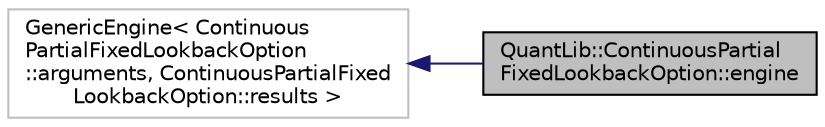 digraph "QuantLib::ContinuousPartialFixedLookbackOption::engine"
{
  edge [fontname="Helvetica",fontsize="10",labelfontname="Helvetica",labelfontsize="10"];
  node [fontname="Helvetica",fontsize="10",shape=record];
  rankdir="LR";
  Node1 [label="QuantLib::ContinuousPartial\lFixedLookbackOption::engine",height=0.2,width=0.4,color="black", fillcolor="grey75", style="filled", fontcolor="black"];
  Node2 -> Node1 [dir="back",color="midnightblue",fontsize="10",style="solid"];
  Node2 [label="GenericEngine\< Continuous\lPartialFixedLookbackOption\l::arguments, ContinuousPartialFixed\lLookbackOption::results \>",height=0.2,width=0.4,color="grey75", fillcolor="white", style="filled"];
}
